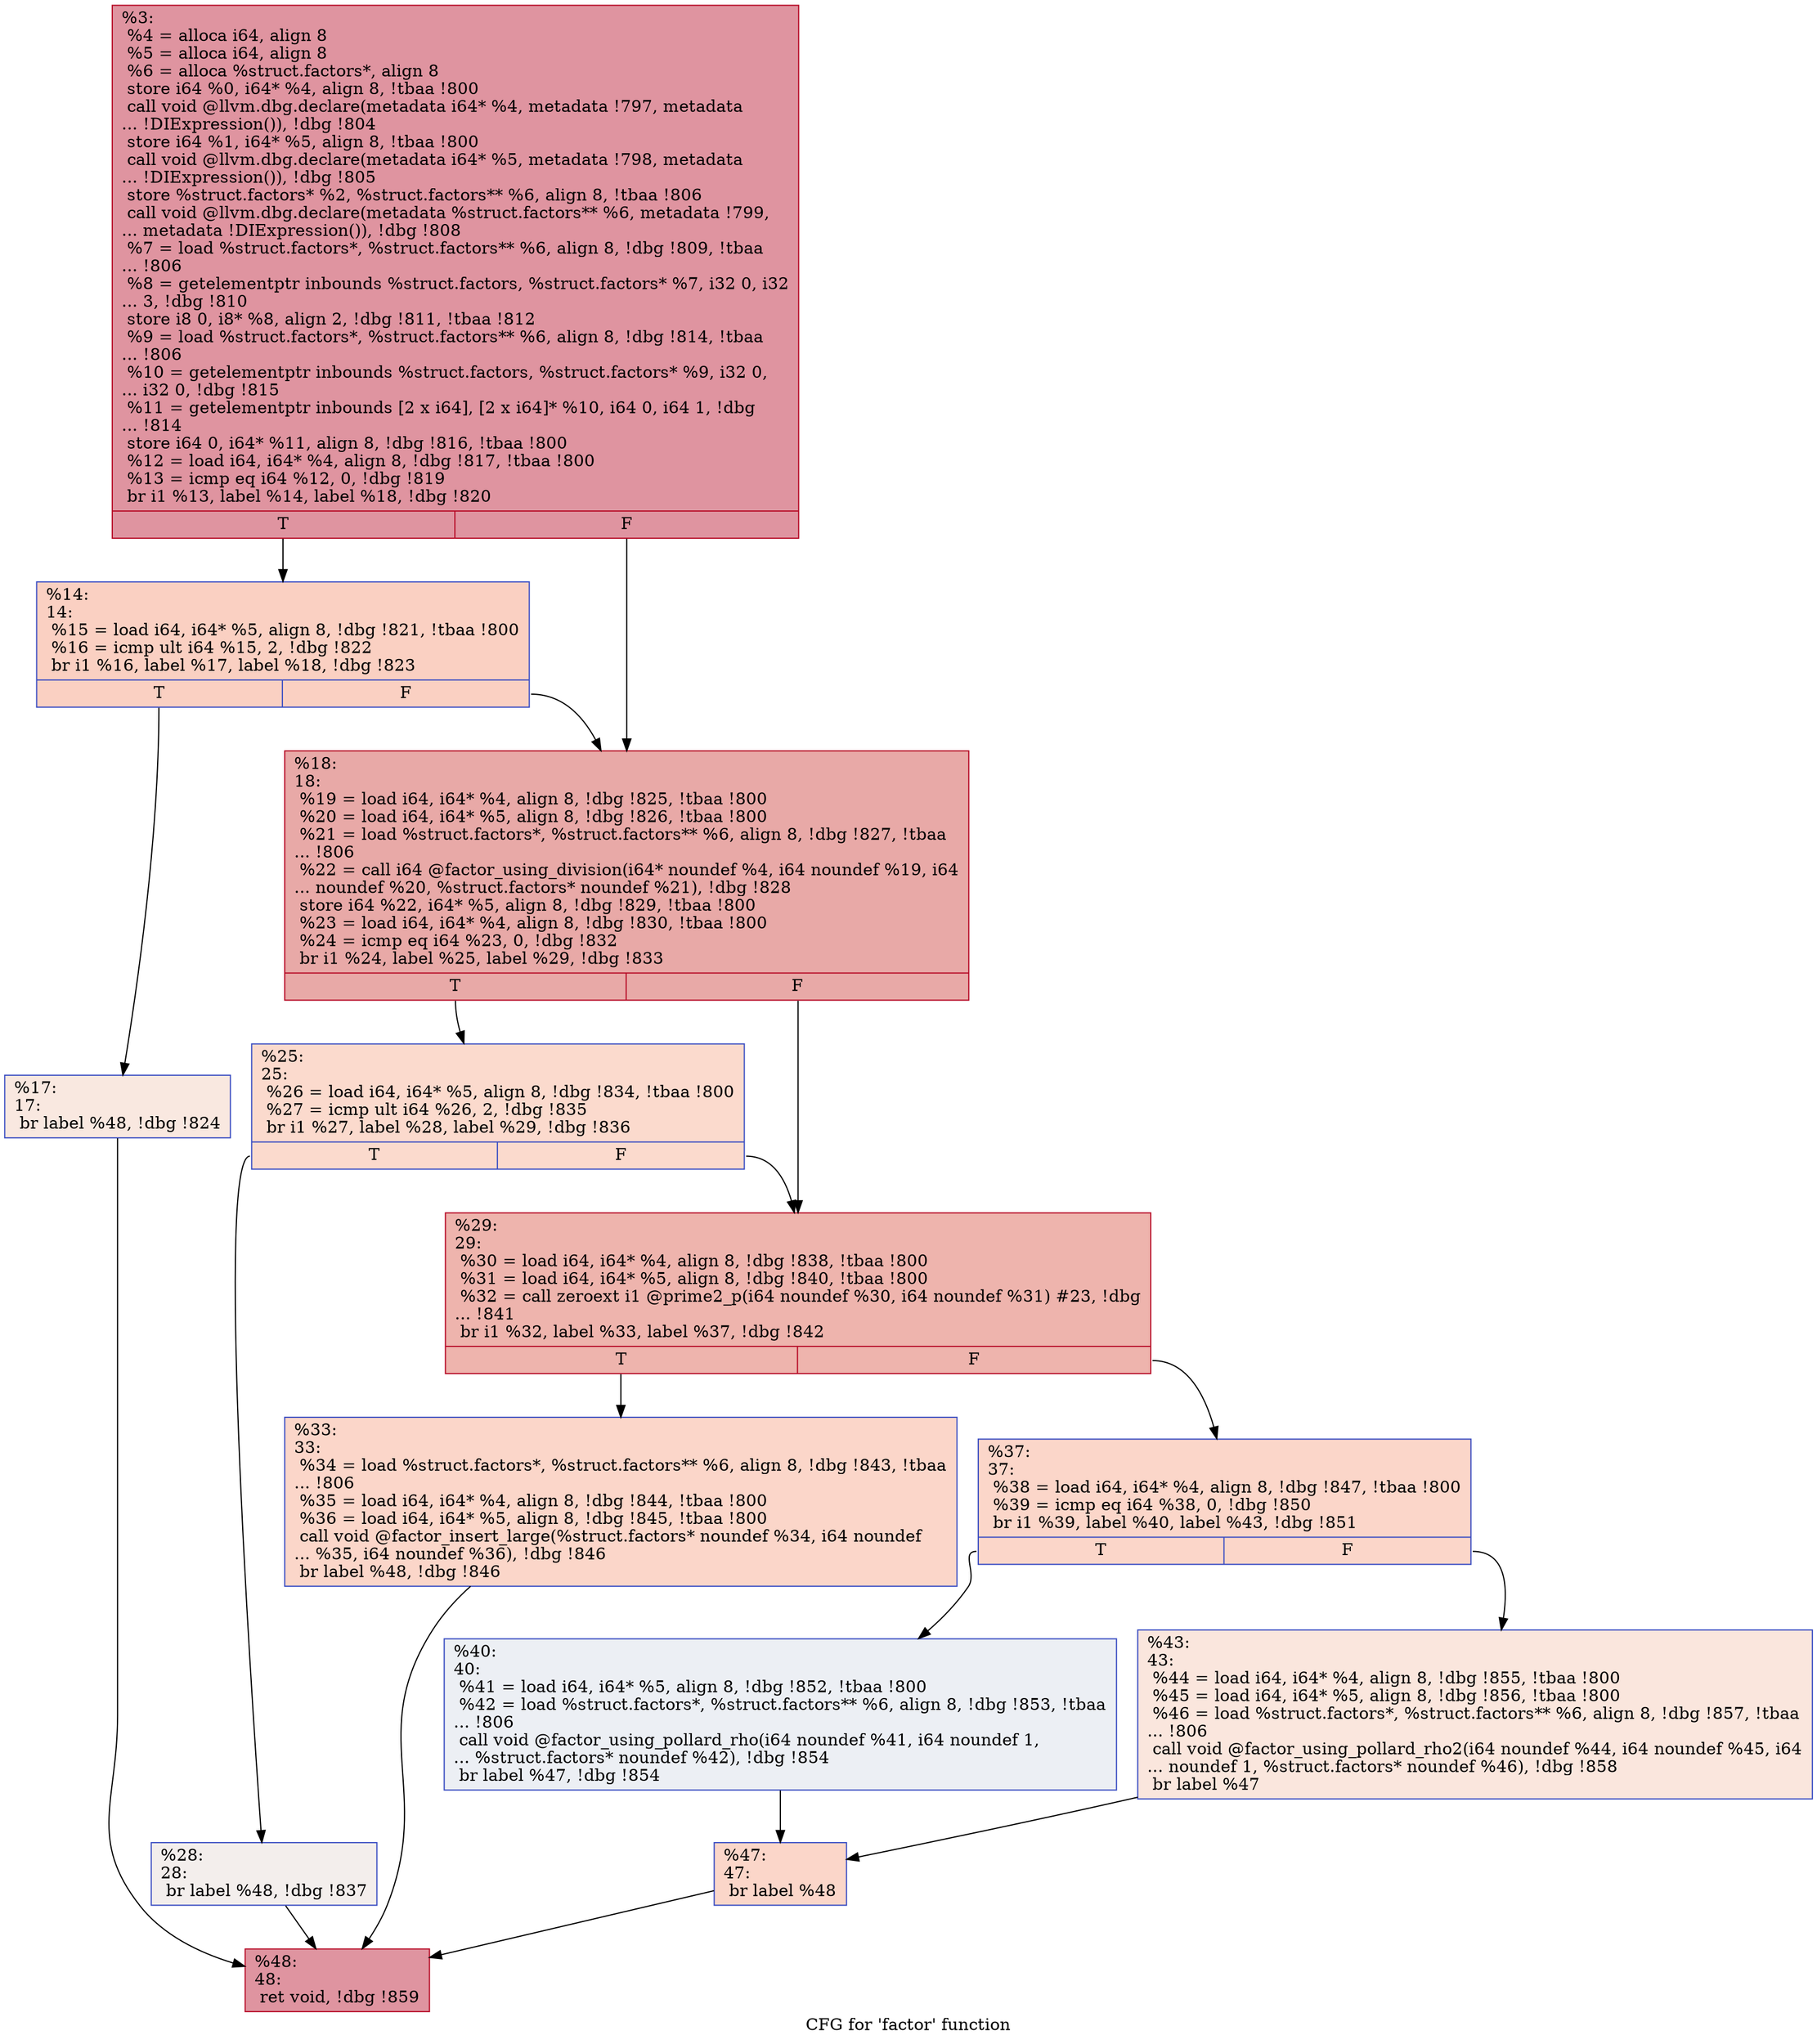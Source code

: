 digraph "CFG for 'factor' function" {
	label="CFG for 'factor' function";

	Node0x199f810 [shape=record,color="#b70d28ff", style=filled, fillcolor="#b70d2870",label="{%3:\l  %4 = alloca i64, align 8\l  %5 = alloca i64, align 8\l  %6 = alloca %struct.factors*, align 8\l  store i64 %0, i64* %4, align 8, !tbaa !800\l  call void @llvm.dbg.declare(metadata i64* %4, metadata !797, metadata\l... !DIExpression()), !dbg !804\l  store i64 %1, i64* %5, align 8, !tbaa !800\l  call void @llvm.dbg.declare(metadata i64* %5, metadata !798, metadata\l... !DIExpression()), !dbg !805\l  store %struct.factors* %2, %struct.factors** %6, align 8, !tbaa !806\l  call void @llvm.dbg.declare(metadata %struct.factors** %6, metadata !799,\l... metadata !DIExpression()), !dbg !808\l  %7 = load %struct.factors*, %struct.factors** %6, align 8, !dbg !809, !tbaa\l... !806\l  %8 = getelementptr inbounds %struct.factors, %struct.factors* %7, i32 0, i32\l... 3, !dbg !810\l  store i8 0, i8* %8, align 2, !dbg !811, !tbaa !812\l  %9 = load %struct.factors*, %struct.factors** %6, align 8, !dbg !814, !tbaa\l... !806\l  %10 = getelementptr inbounds %struct.factors, %struct.factors* %9, i32 0,\l... i32 0, !dbg !815\l  %11 = getelementptr inbounds [2 x i64], [2 x i64]* %10, i64 0, i64 1, !dbg\l... !814\l  store i64 0, i64* %11, align 8, !dbg !816, !tbaa !800\l  %12 = load i64, i64* %4, align 8, !dbg !817, !tbaa !800\l  %13 = icmp eq i64 %12, 0, !dbg !819\l  br i1 %13, label %14, label %18, !dbg !820\l|{<s0>T|<s1>F}}"];
	Node0x199f810:s0 -> Node0x199f8d0;
	Node0x199f810:s1 -> Node0x199f970;
	Node0x199f8d0 [shape=record,color="#3d50c3ff", style=filled, fillcolor="#f3947570",label="{%14:\l14:                                               \l  %15 = load i64, i64* %5, align 8, !dbg !821, !tbaa !800\l  %16 = icmp ult i64 %15, 2, !dbg !822\l  br i1 %16, label %17, label %18, !dbg !823\l|{<s0>T|<s1>F}}"];
	Node0x199f8d0:s0 -> Node0x199f920;
	Node0x199f8d0:s1 -> Node0x199f970;
	Node0x199f920 [shape=record,color="#3d50c3ff", style=filled, fillcolor="#f1ccb870",label="{%17:\l17:                                               \l  br label %48, !dbg !824\l}"];
	Node0x199f920 -> Node0x199fc40;
	Node0x199f970 [shape=record,color="#b70d28ff", style=filled, fillcolor="#ca3b3770",label="{%18:\l18:                                               \l  %19 = load i64, i64* %4, align 8, !dbg !825, !tbaa !800\l  %20 = load i64, i64* %5, align 8, !dbg !826, !tbaa !800\l  %21 = load %struct.factors*, %struct.factors** %6, align 8, !dbg !827, !tbaa\l... !806\l  %22 = call i64 @factor_using_division(i64* noundef %4, i64 noundef %19, i64\l... noundef %20, %struct.factors* noundef %21), !dbg !828\l  store i64 %22, i64* %5, align 8, !dbg !829, !tbaa !800\l  %23 = load i64, i64* %4, align 8, !dbg !830, !tbaa !800\l  %24 = icmp eq i64 %23, 0, !dbg !832\l  br i1 %24, label %25, label %29, !dbg !833\l|{<s0>T|<s1>F}}"];
	Node0x199f970:s0 -> Node0x199f9c0;
	Node0x199f970:s1 -> Node0x199fa60;
	Node0x199f9c0 [shape=record,color="#3d50c3ff", style=filled, fillcolor="#f7ac8e70",label="{%25:\l25:                                               \l  %26 = load i64, i64* %5, align 8, !dbg !834, !tbaa !800\l  %27 = icmp ult i64 %26, 2, !dbg !835\l  br i1 %27, label %28, label %29, !dbg !836\l|{<s0>T|<s1>F}}"];
	Node0x199f9c0:s0 -> Node0x199fa10;
	Node0x199f9c0:s1 -> Node0x199fa60;
	Node0x199fa10 [shape=record,color="#3d50c3ff", style=filled, fillcolor="#e3d9d370",label="{%28:\l28:                                               \l  br label %48, !dbg !837\l}"];
	Node0x199fa10 -> Node0x199fc40;
	Node0x199fa60 [shape=record,color="#b70d28ff", style=filled, fillcolor="#d8564670",label="{%29:\l29:                                               \l  %30 = load i64, i64* %4, align 8, !dbg !838, !tbaa !800\l  %31 = load i64, i64* %5, align 8, !dbg !840, !tbaa !800\l  %32 = call zeroext i1 @prime2_p(i64 noundef %30, i64 noundef %31) #23, !dbg\l... !841\l  br i1 %32, label %33, label %37, !dbg !842\l|{<s0>T|<s1>F}}"];
	Node0x199fa60:s0 -> Node0x199fab0;
	Node0x199fa60:s1 -> Node0x199fb00;
	Node0x199fab0 [shape=record,color="#3d50c3ff", style=filled, fillcolor="#f6a38570",label="{%33:\l33:                                               \l  %34 = load %struct.factors*, %struct.factors** %6, align 8, !dbg !843, !tbaa\l... !806\l  %35 = load i64, i64* %4, align 8, !dbg !844, !tbaa !800\l  %36 = load i64, i64* %5, align 8, !dbg !845, !tbaa !800\l  call void @factor_insert_large(%struct.factors* noundef %34, i64 noundef\l... %35, i64 noundef %36), !dbg !846\l  br label %48, !dbg !846\l}"];
	Node0x199fab0 -> Node0x199fc40;
	Node0x199fb00 [shape=record,color="#3d50c3ff", style=filled, fillcolor="#f6a38570",label="{%37:\l37:                                               \l  %38 = load i64, i64* %4, align 8, !dbg !847, !tbaa !800\l  %39 = icmp eq i64 %38, 0, !dbg !850\l  br i1 %39, label %40, label %43, !dbg !851\l|{<s0>T|<s1>F}}"];
	Node0x199fb00:s0 -> Node0x199fb50;
	Node0x199fb00:s1 -> Node0x199fba0;
	Node0x199fb50 [shape=record,color="#3d50c3ff", style=filled, fillcolor="#d4dbe670",label="{%40:\l40:                                               \l  %41 = load i64, i64* %5, align 8, !dbg !852, !tbaa !800\l  %42 = load %struct.factors*, %struct.factors** %6, align 8, !dbg !853, !tbaa\l... !806\l  call void @factor_using_pollard_rho(i64 noundef %41, i64 noundef 1,\l... %struct.factors* noundef %42), !dbg !854\l  br label %47, !dbg !854\l}"];
	Node0x199fb50 -> Node0x199fbf0;
	Node0x199fba0 [shape=record,color="#3d50c3ff", style=filled, fillcolor="#f3c7b170",label="{%43:\l43:                                               \l  %44 = load i64, i64* %4, align 8, !dbg !855, !tbaa !800\l  %45 = load i64, i64* %5, align 8, !dbg !856, !tbaa !800\l  %46 = load %struct.factors*, %struct.factors** %6, align 8, !dbg !857, !tbaa\l... !806\l  call void @factor_using_pollard_rho2(i64 noundef %44, i64 noundef %45, i64\l... noundef 1, %struct.factors* noundef %46), !dbg !858\l  br label %47\l}"];
	Node0x199fba0 -> Node0x199fbf0;
	Node0x199fbf0 [shape=record,color="#3d50c3ff", style=filled, fillcolor="#f6a38570",label="{%47:\l47:                                               \l  br label %48\l}"];
	Node0x199fbf0 -> Node0x199fc40;
	Node0x199fc40 [shape=record,color="#b70d28ff", style=filled, fillcolor="#b70d2870",label="{%48:\l48:                                               \l  ret void, !dbg !859\l}"];
}
